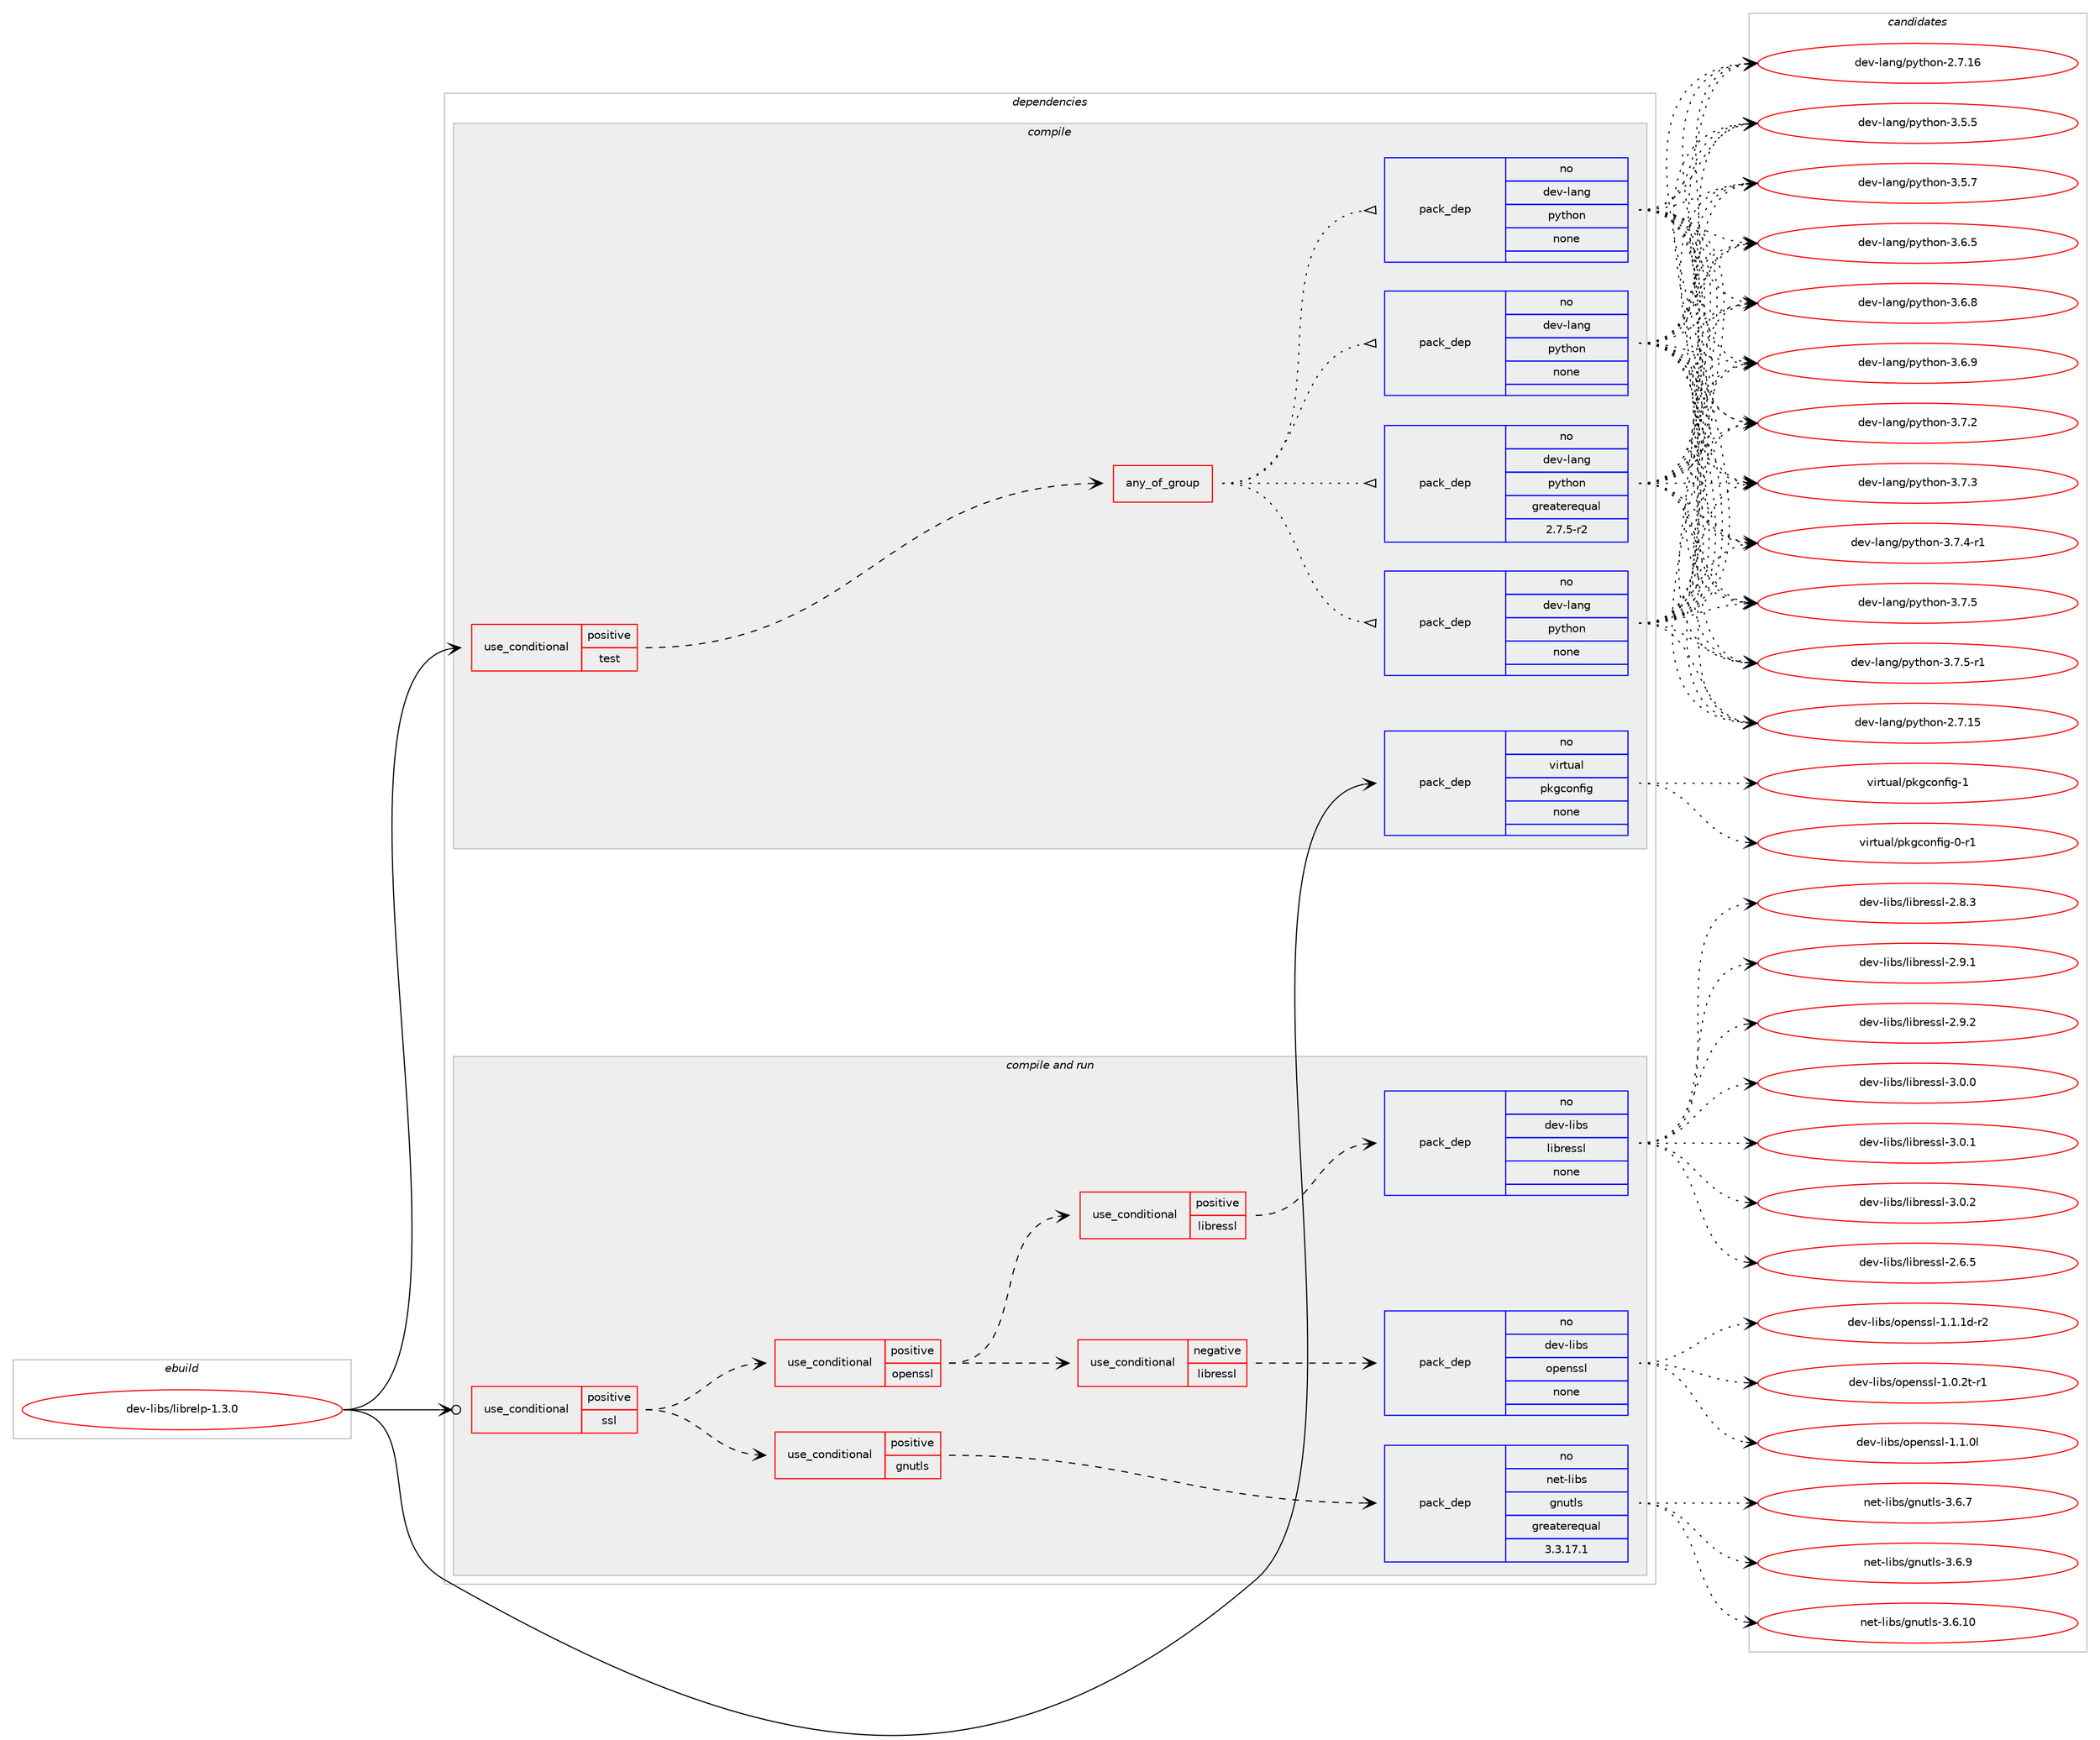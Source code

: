 digraph prolog {

# *************
# Graph options
# *************

newrank=true;
concentrate=true;
compound=true;
graph [rankdir=LR,fontname=Helvetica,fontsize=10,ranksep=1.5];#, ranksep=2.5, nodesep=0.2];
edge  [arrowhead=vee];
node  [fontname=Helvetica,fontsize=10];

# **********
# The ebuild
# **********

subgraph cluster_leftcol {
color=gray;
rank=same;
label=<<i>ebuild</i>>;
id [label="dev-libs/librelp-1.3.0", color=red, width=4, href="../dev-libs/librelp-1.3.0.svg"];
}

# ****************
# The dependencies
# ****************

subgraph cluster_midcol {
color=gray;
label=<<i>dependencies</i>>;
subgraph cluster_compile {
fillcolor="#eeeeee";
style=filled;
label=<<i>compile</i>>;
subgraph cond132032 {
dependency566873 [label=<<TABLE BORDER="0" CELLBORDER="1" CELLSPACING="0" CELLPADDING="4"><TR><TD ROWSPAN="3" CELLPADDING="10">use_conditional</TD></TR><TR><TD>positive</TD></TR><TR><TD>test</TD></TR></TABLE>>, shape=none, color=red];
subgraph any11156 {
dependency566874 [label=<<TABLE BORDER="0" CELLBORDER="1" CELLSPACING="0" CELLPADDING="4"><TR><TD CELLPADDING="10">any_of_group</TD></TR></TABLE>>, shape=none, color=red];subgraph pack423328 {
dependency566875 [label=<<TABLE BORDER="0" CELLBORDER="1" CELLSPACING="0" CELLPADDING="4" WIDTH="220"><TR><TD ROWSPAN="6" CELLPADDING="30">pack_dep</TD></TR><TR><TD WIDTH="110">no</TD></TR><TR><TD>dev-lang</TD></TR><TR><TD>python</TD></TR><TR><TD>none</TD></TR><TR><TD></TD></TR></TABLE>>, shape=none, color=blue];
}
dependency566874:e -> dependency566875:w [weight=20,style="dotted",arrowhead="oinv"];
subgraph pack423329 {
dependency566876 [label=<<TABLE BORDER="0" CELLBORDER="1" CELLSPACING="0" CELLPADDING="4" WIDTH="220"><TR><TD ROWSPAN="6" CELLPADDING="30">pack_dep</TD></TR><TR><TD WIDTH="110">no</TD></TR><TR><TD>dev-lang</TD></TR><TR><TD>python</TD></TR><TR><TD>none</TD></TR><TR><TD></TD></TR></TABLE>>, shape=none, color=blue];
}
dependency566874:e -> dependency566876:w [weight=20,style="dotted",arrowhead="oinv"];
subgraph pack423330 {
dependency566877 [label=<<TABLE BORDER="0" CELLBORDER="1" CELLSPACING="0" CELLPADDING="4" WIDTH="220"><TR><TD ROWSPAN="6" CELLPADDING="30">pack_dep</TD></TR><TR><TD WIDTH="110">no</TD></TR><TR><TD>dev-lang</TD></TR><TR><TD>python</TD></TR><TR><TD>none</TD></TR><TR><TD></TD></TR></TABLE>>, shape=none, color=blue];
}
dependency566874:e -> dependency566877:w [weight=20,style="dotted",arrowhead="oinv"];
subgraph pack423331 {
dependency566878 [label=<<TABLE BORDER="0" CELLBORDER="1" CELLSPACING="0" CELLPADDING="4" WIDTH="220"><TR><TD ROWSPAN="6" CELLPADDING="30">pack_dep</TD></TR><TR><TD WIDTH="110">no</TD></TR><TR><TD>dev-lang</TD></TR><TR><TD>python</TD></TR><TR><TD>greaterequal</TD></TR><TR><TD>2.7.5-r2</TD></TR></TABLE>>, shape=none, color=blue];
}
dependency566874:e -> dependency566878:w [weight=20,style="dotted",arrowhead="oinv"];
}
dependency566873:e -> dependency566874:w [weight=20,style="dashed",arrowhead="vee"];
}
id:e -> dependency566873:w [weight=20,style="solid",arrowhead="vee"];
subgraph pack423332 {
dependency566879 [label=<<TABLE BORDER="0" CELLBORDER="1" CELLSPACING="0" CELLPADDING="4" WIDTH="220"><TR><TD ROWSPAN="6" CELLPADDING="30">pack_dep</TD></TR><TR><TD WIDTH="110">no</TD></TR><TR><TD>virtual</TD></TR><TR><TD>pkgconfig</TD></TR><TR><TD>none</TD></TR><TR><TD></TD></TR></TABLE>>, shape=none, color=blue];
}
id:e -> dependency566879:w [weight=20,style="solid",arrowhead="vee"];
}
subgraph cluster_compileandrun {
fillcolor="#eeeeee";
style=filled;
label=<<i>compile and run</i>>;
subgraph cond132033 {
dependency566880 [label=<<TABLE BORDER="0" CELLBORDER="1" CELLSPACING="0" CELLPADDING="4"><TR><TD ROWSPAN="3" CELLPADDING="10">use_conditional</TD></TR><TR><TD>positive</TD></TR><TR><TD>ssl</TD></TR></TABLE>>, shape=none, color=red];
subgraph cond132034 {
dependency566881 [label=<<TABLE BORDER="0" CELLBORDER="1" CELLSPACING="0" CELLPADDING="4"><TR><TD ROWSPAN="3" CELLPADDING="10">use_conditional</TD></TR><TR><TD>positive</TD></TR><TR><TD>gnutls</TD></TR></TABLE>>, shape=none, color=red];
subgraph pack423333 {
dependency566882 [label=<<TABLE BORDER="0" CELLBORDER="1" CELLSPACING="0" CELLPADDING="4" WIDTH="220"><TR><TD ROWSPAN="6" CELLPADDING="30">pack_dep</TD></TR><TR><TD WIDTH="110">no</TD></TR><TR><TD>net-libs</TD></TR><TR><TD>gnutls</TD></TR><TR><TD>greaterequal</TD></TR><TR><TD>3.3.17.1</TD></TR></TABLE>>, shape=none, color=blue];
}
dependency566881:e -> dependency566882:w [weight=20,style="dashed",arrowhead="vee"];
}
dependency566880:e -> dependency566881:w [weight=20,style="dashed",arrowhead="vee"];
subgraph cond132035 {
dependency566883 [label=<<TABLE BORDER="0" CELLBORDER="1" CELLSPACING="0" CELLPADDING="4"><TR><TD ROWSPAN="3" CELLPADDING="10">use_conditional</TD></TR><TR><TD>positive</TD></TR><TR><TD>openssl</TD></TR></TABLE>>, shape=none, color=red];
subgraph cond132036 {
dependency566884 [label=<<TABLE BORDER="0" CELLBORDER="1" CELLSPACING="0" CELLPADDING="4"><TR><TD ROWSPAN="3" CELLPADDING="10">use_conditional</TD></TR><TR><TD>negative</TD></TR><TR><TD>libressl</TD></TR></TABLE>>, shape=none, color=red];
subgraph pack423334 {
dependency566885 [label=<<TABLE BORDER="0" CELLBORDER="1" CELLSPACING="0" CELLPADDING="4" WIDTH="220"><TR><TD ROWSPAN="6" CELLPADDING="30">pack_dep</TD></TR><TR><TD WIDTH="110">no</TD></TR><TR><TD>dev-libs</TD></TR><TR><TD>openssl</TD></TR><TR><TD>none</TD></TR><TR><TD></TD></TR></TABLE>>, shape=none, color=blue];
}
dependency566884:e -> dependency566885:w [weight=20,style="dashed",arrowhead="vee"];
}
dependency566883:e -> dependency566884:w [weight=20,style="dashed",arrowhead="vee"];
subgraph cond132037 {
dependency566886 [label=<<TABLE BORDER="0" CELLBORDER="1" CELLSPACING="0" CELLPADDING="4"><TR><TD ROWSPAN="3" CELLPADDING="10">use_conditional</TD></TR><TR><TD>positive</TD></TR><TR><TD>libressl</TD></TR></TABLE>>, shape=none, color=red];
subgraph pack423335 {
dependency566887 [label=<<TABLE BORDER="0" CELLBORDER="1" CELLSPACING="0" CELLPADDING="4" WIDTH="220"><TR><TD ROWSPAN="6" CELLPADDING="30">pack_dep</TD></TR><TR><TD WIDTH="110">no</TD></TR><TR><TD>dev-libs</TD></TR><TR><TD>libressl</TD></TR><TR><TD>none</TD></TR><TR><TD></TD></TR></TABLE>>, shape=none, color=blue];
}
dependency566886:e -> dependency566887:w [weight=20,style="dashed",arrowhead="vee"];
}
dependency566883:e -> dependency566886:w [weight=20,style="dashed",arrowhead="vee"];
}
dependency566880:e -> dependency566883:w [weight=20,style="dashed",arrowhead="vee"];
}
id:e -> dependency566880:w [weight=20,style="solid",arrowhead="odotvee"];
}
subgraph cluster_run {
fillcolor="#eeeeee";
style=filled;
label=<<i>run</i>>;
}
}

# **************
# The candidates
# **************

subgraph cluster_choices {
rank=same;
color=gray;
label=<<i>candidates</i>>;

subgraph choice423328 {
color=black;
nodesep=1;
choice10010111845108971101034711212111610411111045504655464953 [label="dev-lang/python-2.7.15", color=red, width=4,href="../dev-lang/python-2.7.15.svg"];
choice10010111845108971101034711212111610411111045504655464954 [label="dev-lang/python-2.7.16", color=red, width=4,href="../dev-lang/python-2.7.16.svg"];
choice100101118451089711010347112121116104111110455146534653 [label="dev-lang/python-3.5.5", color=red, width=4,href="../dev-lang/python-3.5.5.svg"];
choice100101118451089711010347112121116104111110455146534655 [label="dev-lang/python-3.5.7", color=red, width=4,href="../dev-lang/python-3.5.7.svg"];
choice100101118451089711010347112121116104111110455146544653 [label="dev-lang/python-3.6.5", color=red, width=4,href="../dev-lang/python-3.6.5.svg"];
choice100101118451089711010347112121116104111110455146544656 [label="dev-lang/python-3.6.8", color=red, width=4,href="../dev-lang/python-3.6.8.svg"];
choice100101118451089711010347112121116104111110455146544657 [label="dev-lang/python-3.6.9", color=red, width=4,href="../dev-lang/python-3.6.9.svg"];
choice100101118451089711010347112121116104111110455146554650 [label="dev-lang/python-3.7.2", color=red, width=4,href="../dev-lang/python-3.7.2.svg"];
choice100101118451089711010347112121116104111110455146554651 [label="dev-lang/python-3.7.3", color=red, width=4,href="../dev-lang/python-3.7.3.svg"];
choice1001011184510897110103471121211161041111104551465546524511449 [label="dev-lang/python-3.7.4-r1", color=red, width=4,href="../dev-lang/python-3.7.4-r1.svg"];
choice100101118451089711010347112121116104111110455146554653 [label="dev-lang/python-3.7.5", color=red, width=4,href="../dev-lang/python-3.7.5.svg"];
choice1001011184510897110103471121211161041111104551465546534511449 [label="dev-lang/python-3.7.5-r1", color=red, width=4,href="../dev-lang/python-3.7.5-r1.svg"];
dependency566875:e -> choice10010111845108971101034711212111610411111045504655464953:w [style=dotted,weight="100"];
dependency566875:e -> choice10010111845108971101034711212111610411111045504655464954:w [style=dotted,weight="100"];
dependency566875:e -> choice100101118451089711010347112121116104111110455146534653:w [style=dotted,weight="100"];
dependency566875:e -> choice100101118451089711010347112121116104111110455146534655:w [style=dotted,weight="100"];
dependency566875:e -> choice100101118451089711010347112121116104111110455146544653:w [style=dotted,weight="100"];
dependency566875:e -> choice100101118451089711010347112121116104111110455146544656:w [style=dotted,weight="100"];
dependency566875:e -> choice100101118451089711010347112121116104111110455146544657:w [style=dotted,weight="100"];
dependency566875:e -> choice100101118451089711010347112121116104111110455146554650:w [style=dotted,weight="100"];
dependency566875:e -> choice100101118451089711010347112121116104111110455146554651:w [style=dotted,weight="100"];
dependency566875:e -> choice1001011184510897110103471121211161041111104551465546524511449:w [style=dotted,weight="100"];
dependency566875:e -> choice100101118451089711010347112121116104111110455146554653:w [style=dotted,weight="100"];
dependency566875:e -> choice1001011184510897110103471121211161041111104551465546534511449:w [style=dotted,weight="100"];
}
subgraph choice423329 {
color=black;
nodesep=1;
choice10010111845108971101034711212111610411111045504655464953 [label="dev-lang/python-2.7.15", color=red, width=4,href="../dev-lang/python-2.7.15.svg"];
choice10010111845108971101034711212111610411111045504655464954 [label="dev-lang/python-2.7.16", color=red, width=4,href="../dev-lang/python-2.7.16.svg"];
choice100101118451089711010347112121116104111110455146534653 [label="dev-lang/python-3.5.5", color=red, width=4,href="../dev-lang/python-3.5.5.svg"];
choice100101118451089711010347112121116104111110455146534655 [label="dev-lang/python-3.5.7", color=red, width=4,href="../dev-lang/python-3.5.7.svg"];
choice100101118451089711010347112121116104111110455146544653 [label="dev-lang/python-3.6.5", color=red, width=4,href="../dev-lang/python-3.6.5.svg"];
choice100101118451089711010347112121116104111110455146544656 [label="dev-lang/python-3.6.8", color=red, width=4,href="../dev-lang/python-3.6.8.svg"];
choice100101118451089711010347112121116104111110455146544657 [label="dev-lang/python-3.6.9", color=red, width=4,href="../dev-lang/python-3.6.9.svg"];
choice100101118451089711010347112121116104111110455146554650 [label="dev-lang/python-3.7.2", color=red, width=4,href="../dev-lang/python-3.7.2.svg"];
choice100101118451089711010347112121116104111110455146554651 [label="dev-lang/python-3.7.3", color=red, width=4,href="../dev-lang/python-3.7.3.svg"];
choice1001011184510897110103471121211161041111104551465546524511449 [label="dev-lang/python-3.7.4-r1", color=red, width=4,href="../dev-lang/python-3.7.4-r1.svg"];
choice100101118451089711010347112121116104111110455146554653 [label="dev-lang/python-3.7.5", color=red, width=4,href="../dev-lang/python-3.7.5.svg"];
choice1001011184510897110103471121211161041111104551465546534511449 [label="dev-lang/python-3.7.5-r1", color=red, width=4,href="../dev-lang/python-3.7.5-r1.svg"];
dependency566876:e -> choice10010111845108971101034711212111610411111045504655464953:w [style=dotted,weight="100"];
dependency566876:e -> choice10010111845108971101034711212111610411111045504655464954:w [style=dotted,weight="100"];
dependency566876:e -> choice100101118451089711010347112121116104111110455146534653:w [style=dotted,weight="100"];
dependency566876:e -> choice100101118451089711010347112121116104111110455146534655:w [style=dotted,weight="100"];
dependency566876:e -> choice100101118451089711010347112121116104111110455146544653:w [style=dotted,weight="100"];
dependency566876:e -> choice100101118451089711010347112121116104111110455146544656:w [style=dotted,weight="100"];
dependency566876:e -> choice100101118451089711010347112121116104111110455146544657:w [style=dotted,weight="100"];
dependency566876:e -> choice100101118451089711010347112121116104111110455146554650:w [style=dotted,weight="100"];
dependency566876:e -> choice100101118451089711010347112121116104111110455146554651:w [style=dotted,weight="100"];
dependency566876:e -> choice1001011184510897110103471121211161041111104551465546524511449:w [style=dotted,weight="100"];
dependency566876:e -> choice100101118451089711010347112121116104111110455146554653:w [style=dotted,weight="100"];
dependency566876:e -> choice1001011184510897110103471121211161041111104551465546534511449:w [style=dotted,weight="100"];
}
subgraph choice423330 {
color=black;
nodesep=1;
choice10010111845108971101034711212111610411111045504655464953 [label="dev-lang/python-2.7.15", color=red, width=4,href="../dev-lang/python-2.7.15.svg"];
choice10010111845108971101034711212111610411111045504655464954 [label="dev-lang/python-2.7.16", color=red, width=4,href="../dev-lang/python-2.7.16.svg"];
choice100101118451089711010347112121116104111110455146534653 [label="dev-lang/python-3.5.5", color=red, width=4,href="../dev-lang/python-3.5.5.svg"];
choice100101118451089711010347112121116104111110455146534655 [label="dev-lang/python-3.5.7", color=red, width=4,href="../dev-lang/python-3.5.7.svg"];
choice100101118451089711010347112121116104111110455146544653 [label="dev-lang/python-3.6.5", color=red, width=4,href="../dev-lang/python-3.6.5.svg"];
choice100101118451089711010347112121116104111110455146544656 [label="dev-lang/python-3.6.8", color=red, width=4,href="../dev-lang/python-3.6.8.svg"];
choice100101118451089711010347112121116104111110455146544657 [label="dev-lang/python-3.6.9", color=red, width=4,href="../dev-lang/python-3.6.9.svg"];
choice100101118451089711010347112121116104111110455146554650 [label="dev-lang/python-3.7.2", color=red, width=4,href="../dev-lang/python-3.7.2.svg"];
choice100101118451089711010347112121116104111110455146554651 [label="dev-lang/python-3.7.3", color=red, width=4,href="../dev-lang/python-3.7.3.svg"];
choice1001011184510897110103471121211161041111104551465546524511449 [label="dev-lang/python-3.7.4-r1", color=red, width=4,href="../dev-lang/python-3.7.4-r1.svg"];
choice100101118451089711010347112121116104111110455146554653 [label="dev-lang/python-3.7.5", color=red, width=4,href="../dev-lang/python-3.7.5.svg"];
choice1001011184510897110103471121211161041111104551465546534511449 [label="dev-lang/python-3.7.5-r1", color=red, width=4,href="../dev-lang/python-3.7.5-r1.svg"];
dependency566877:e -> choice10010111845108971101034711212111610411111045504655464953:w [style=dotted,weight="100"];
dependency566877:e -> choice10010111845108971101034711212111610411111045504655464954:w [style=dotted,weight="100"];
dependency566877:e -> choice100101118451089711010347112121116104111110455146534653:w [style=dotted,weight="100"];
dependency566877:e -> choice100101118451089711010347112121116104111110455146534655:w [style=dotted,weight="100"];
dependency566877:e -> choice100101118451089711010347112121116104111110455146544653:w [style=dotted,weight="100"];
dependency566877:e -> choice100101118451089711010347112121116104111110455146544656:w [style=dotted,weight="100"];
dependency566877:e -> choice100101118451089711010347112121116104111110455146544657:w [style=dotted,weight="100"];
dependency566877:e -> choice100101118451089711010347112121116104111110455146554650:w [style=dotted,weight="100"];
dependency566877:e -> choice100101118451089711010347112121116104111110455146554651:w [style=dotted,weight="100"];
dependency566877:e -> choice1001011184510897110103471121211161041111104551465546524511449:w [style=dotted,weight="100"];
dependency566877:e -> choice100101118451089711010347112121116104111110455146554653:w [style=dotted,weight="100"];
dependency566877:e -> choice1001011184510897110103471121211161041111104551465546534511449:w [style=dotted,weight="100"];
}
subgraph choice423331 {
color=black;
nodesep=1;
choice10010111845108971101034711212111610411111045504655464953 [label="dev-lang/python-2.7.15", color=red, width=4,href="../dev-lang/python-2.7.15.svg"];
choice10010111845108971101034711212111610411111045504655464954 [label="dev-lang/python-2.7.16", color=red, width=4,href="../dev-lang/python-2.7.16.svg"];
choice100101118451089711010347112121116104111110455146534653 [label="dev-lang/python-3.5.5", color=red, width=4,href="../dev-lang/python-3.5.5.svg"];
choice100101118451089711010347112121116104111110455146534655 [label="dev-lang/python-3.5.7", color=red, width=4,href="../dev-lang/python-3.5.7.svg"];
choice100101118451089711010347112121116104111110455146544653 [label="dev-lang/python-3.6.5", color=red, width=4,href="../dev-lang/python-3.6.5.svg"];
choice100101118451089711010347112121116104111110455146544656 [label="dev-lang/python-3.6.8", color=red, width=4,href="../dev-lang/python-3.6.8.svg"];
choice100101118451089711010347112121116104111110455146544657 [label="dev-lang/python-3.6.9", color=red, width=4,href="../dev-lang/python-3.6.9.svg"];
choice100101118451089711010347112121116104111110455146554650 [label="dev-lang/python-3.7.2", color=red, width=4,href="../dev-lang/python-3.7.2.svg"];
choice100101118451089711010347112121116104111110455146554651 [label="dev-lang/python-3.7.3", color=red, width=4,href="../dev-lang/python-3.7.3.svg"];
choice1001011184510897110103471121211161041111104551465546524511449 [label="dev-lang/python-3.7.4-r1", color=red, width=4,href="../dev-lang/python-3.7.4-r1.svg"];
choice100101118451089711010347112121116104111110455146554653 [label="dev-lang/python-3.7.5", color=red, width=4,href="../dev-lang/python-3.7.5.svg"];
choice1001011184510897110103471121211161041111104551465546534511449 [label="dev-lang/python-3.7.5-r1", color=red, width=4,href="../dev-lang/python-3.7.5-r1.svg"];
dependency566878:e -> choice10010111845108971101034711212111610411111045504655464953:w [style=dotted,weight="100"];
dependency566878:e -> choice10010111845108971101034711212111610411111045504655464954:w [style=dotted,weight="100"];
dependency566878:e -> choice100101118451089711010347112121116104111110455146534653:w [style=dotted,weight="100"];
dependency566878:e -> choice100101118451089711010347112121116104111110455146534655:w [style=dotted,weight="100"];
dependency566878:e -> choice100101118451089711010347112121116104111110455146544653:w [style=dotted,weight="100"];
dependency566878:e -> choice100101118451089711010347112121116104111110455146544656:w [style=dotted,weight="100"];
dependency566878:e -> choice100101118451089711010347112121116104111110455146544657:w [style=dotted,weight="100"];
dependency566878:e -> choice100101118451089711010347112121116104111110455146554650:w [style=dotted,weight="100"];
dependency566878:e -> choice100101118451089711010347112121116104111110455146554651:w [style=dotted,weight="100"];
dependency566878:e -> choice1001011184510897110103471121211161041111104551465546524511449:w [style=dotted,weight="100"];
dependency566878:e -> choice100101118451089711010347112121116104111110455146554653:w [style=dotted,weight="100"];
dependency566878:e -> choice1001011184510897110103471121211161041111104551465546534511449:w [style=dotted,weight="100"];
}
subgraph choice423332 {
color=black;
nodesep=1;
choice11810511411611797108471121071039911111010210510345484511449 [label="virtual/pkgconfig-0-r1", color=red, width=4,href="../virtual/pkgconfig-0-r1.svg"];
choice1181051141161179710847112107103991111101021051034549 [label="virtual/pkgconfig-1", color=red, width=4,href="../virtual/pkgconfig-1.svg"];
dependency566879:e -> choice11810511411611797108471121071039911111010210510345484511449:w [style=dotted,weight="100"];
dependency566879:e -> choice1181051141161179710847112107103991111101021051034549:w [style=dotted,weight="100"];
}
subgraph choice423333 {
color=black;
nodesep=1;
choice11010111645108105981154710311011711610811545514654464948 [label="net-libs/gnutls-3.6.10", color=red, width=4,href="../net-libs/gnutls-3.6.10.svg"];
choice110101116451081059811547103110117116108115455146544655 [label="net-libs/gnutls-3.6.7", color=red, width=4,href="../net-libs/gnutls-3.6.7.svg"];
choice110101116451081059811547103110117116108115455146544657 [label="net-libs/gnutls-3.6.9", color=red, width=4,href="../net-libs/gnutls-3.6.9.svg"];
dependency566882:e -> choice11010111645108105981154710311011711610811545514654464948:w [style=dotted,weight="100"];
dependency566882:e -> choice110101116451081059811547103110117116108115455146544655:w [style=dotted,weight="100"];
dependency566882:e -> choice110101116451081059811547103110117116108115455146544657:w [style=dotted,weight="100"];
}
subgraph choice423334 {
color=black;
nodesep=1;
choice1001011184510810598115471111121011101151151084549464846501164511449 [label="dev-libs/openssl-1.0.2t-r1", color=red, width=4,href="../dev-libs/openssl-1.0.2t-r1.svg"];
choice100101118451081059811547111112101110115115108454946494648108 [label="dev-libs/openssl-1.1.0l", color=red, width=4,href="../dev-libs/openssl-1.1.0l.svg"];
choice1001011184510810598115471111121011101151151084549464946491004511450 [label="dev-libs/openssl-1.1.1d-r2", color=red, width=4,href="../dev-libs/openssl-1.1.1d-r2.svg"];
dependency566885:e -> choice1001011184510810598115471111121011101151151084549464846501164511449:w [style=dotted,weight="100"];
dependency566885:e -> choice100101118451081059811547111112101110115115108454946494648108:w [style=dotted,weight="100"];
dependency566885:e -> choice1001011184510810598115471111121011101151151084549464946491004511450:w [style=dotted,weight="100"];
}
subgraph choice423335 {
color=black;
nodesep=1;
choice10010111845108105981154710810598114101115115108455046544653 [label="dev-libs/libressl-2.6.5", color=red, width=4,href="../dev-libs/libressl-2.6.5.svg"];
choice10010111845108105981154710810598114101115115108455046564651 [label="dev-libs/libressl-2.8.3", color=red, width=4,href="../dev-libs/libressl-2.8.3.svg"];
choice10010111845108105981154710810598114101115115108455046574649 [label="dev-libs/libressl-2.9.1", color=red, width=4,href="../dev-libs/libressl-2.9.1.svg"];
choice10010111845108105981154710810598114101115115108455046574650 [label="dev-libs/libressl-2.9.2", color=red, width=4,href="../dev-libs/libressl-2.9.2.svg"];
choice10010111845108105981154710810598114101115115108455146484648 [label="dev-libs/libressl-3.0.0", color=red, width=4,href="../dev-libs/libressl-3.0.0.svg"];
choice10010111845108105981154710810598114101115115108455146484649 [label="dev-libs/libressl-3.0.1", color=red, width=4,href="../dev-libs/libressl-3.0.1.svg"];
choice10010111845108105981154710810598114101115115108455146484650 [label="dev-libs/libressl-3.0.2", color=red, width=4,href="../dev-libs/libressl-3.0.2.svg"];
dependency566887:e -> choice10010111845108105981154710810598114101115115108455046544653:w [style=dotted,weight="100"];
dependency566887:e -> choice10010111845108105981154710810598114101115115108455046564651:w [style=dotted,weight="100"];
dependency566887:e -> choice10010111845108105981154710810598114101115115108455046574649:w [style=dotted,weight="100"];
dependency566887:e -> choice10010111845108105981154710810598114101115115108455046574650:w [style=dotted,weight="100"];
dependency566887:e -> choice10010111845108105981154710810598114101115115108455146484648:w [style=dotted,weight="100"];
dependency566887:e -> choice10010111845108105981154710810598114101115115108455146484649:w [style=dotted,weight="100"];
dependency566887:e -> choice10010111845108105981154710810598114101115115108455146484650:w [style=dotted,weight="100"];
}
}

}
